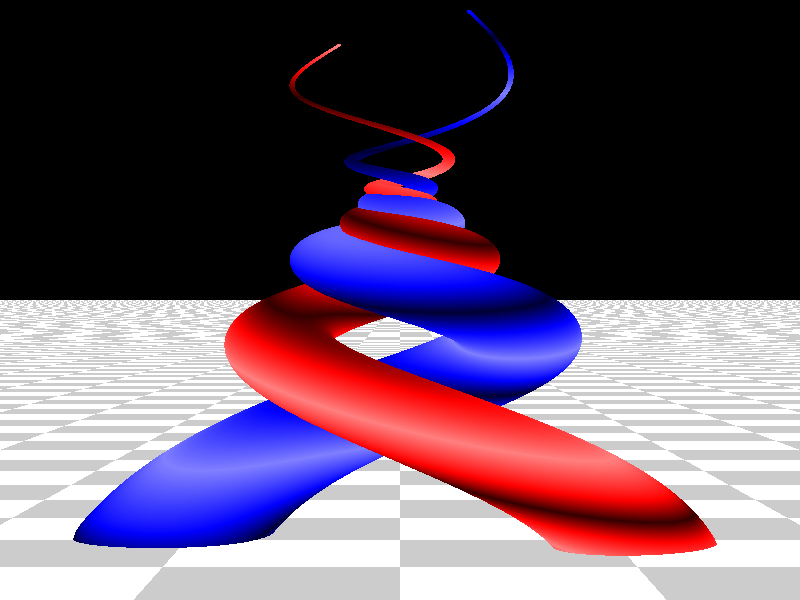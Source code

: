 // Idea: Two spirals "snakes" that merge together and curl around each other
// They grow from ground from two different points
// They have some similar properties, some different 
// But like the fanfare vase
// Blob?

                       
                            
                            
camera { location <0,10,-50> right 0.75*x direction 2*z look_at <0,10,0>}


plane { y, 0 
    pigment { 
        checker
        color rgb<1,1,1>
        color rgb<0.8,0.8,0.8>  
        scale 5
    } 
}                

light_source { <50,40,0> color rgb<1,1,1> }

                                                
#declare points = 100;                                                

#macro lover(base_thickness)
    sphere_sweep {
        cubic_spline
        points,
        #local point = 0;                  
        #local spin = 0;                 
        #local yy = -1.0;
        #while ( point < points)                
            #local from_bottom = point/points;
            #local from_top = 1.0-from_bottom;
            #local from_middle = 0.5-from_bottom;
            #local rad = from_top*from_top*2.0 + from_middle*from_middle*15 - 0;
            #local _thickness  = from_top*from_top*base_thickness + 0.05;
            <sin(spin) * rad, yy, cos(spin) * rad>, _thickness
            #local spin = spin + 0.1 + from_bottom*0.8 - from_bottom*from_bottom*0.8;
            #local yy = yy + rad * 0.12;
            #local point = point + 1;   
        #end     
        finish { reflection 0.4 diffuse 0.6 phong 1 }
    }
#end

object {  // Diana 
    lover( 1.8 )
    pigment {  
        gradient y   
        color_map {
            [ 0.0 color rgb<0.2,0,0>]
            [ 0.2 color rgb<1,0,0>]
            [ 0.5 color rgb<1,0.5,0.5>]
            [ 0.8 color rgb<1,0,0>]
            [ 1.0 color rgb<0.2,0,0>]
        }          
        scale 4                
        rotate <20,0,-15>        
    }                         
    rotate y*90        
    // Idead: color to change along y-axis (moods change)
}

object {  // Robert
    lover( 2.2 )   
    pigment {  
        gradient y   
        color_map {
            [ 0.0 color rgb<0,0,0.2>]
            [ 0.2 color rgb<0,0,1>]
            [ 0.5 color rgb<0.5,0.5,1>]
            [ 0.8 color rgb<0,0,1>]
            [ 1.0 color rgb<0,0,0.2>]
        }          
        scale 5                
        rotate z*20
    }                         
    rotate y*270
}